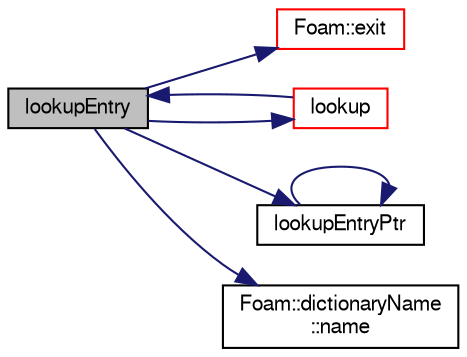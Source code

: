 digraph "lookupEntry"
{
  bgcolor="transparent";
  edge [fontname="FreeSans",fontsize="10",labelfontname="FreeSans",labelfontsize="10"];
  node [fontname="FreeSans",fontsize="10",shape=record];
  rankdir="LR";
  Node11863 [label="lookupEntry",height=0.2,width=0.4,color="black", fillcolor="grey75", style="filled", fontcolor="black"];
  Node11863 -> Node11864 [color="midnightblue",fontsize="10",style="solid",fontname="FreeSans"];
  Node11864 [label="Foam::exit",height=0.2,width=0.4,color="red",URL="$a21124.html#a06ca7250d8e89caf05243ec094843642"];
  Node11863 -> Node11911 [color="midnightblue",fontsize="10",style="solid",fontname="FreeSans"];
  Node11911 [label="lookup",height=0.2,width=0.4,color="red",URL="$a26014.html#a6a0727fa523e48977e27348663def509",tooltip="Find and return an entry data stream. "];
  Node11911 -> Node11863 [color="midnightblue",fontsize="10",style="solid",fontname="FreeSans"];
  Node11863 -> Node11914 [color="midnightblue",fontsize="10",style="solid",fontname="FreeSans"];
  Node11914 [label="lookupEntryPtr",height=0.2,width=0.4,color="black",URL="$a26014.html#a63ca8c5575e79a6e04b8a1e1c4c1d958",tooltip="Find and return an entry data stream pointer if present. "];
  Node11914 -> Node11914 [color="midnightblue",fontsize="10",style="solid",fontname="FreeSans"];
  Node11863 -> Node11905 [color="midnightblue",fontsize="10",style="solid",fontname="FreeSans"];
  Node11905 [label="Foam::dictionaryName\l::name",height=0.2,width=0.4,color="black",URL="$a26010.html#aba53f1f9c8fadfa65f4099af10df348c",tooltip="Return the dictionary name. "];
}
